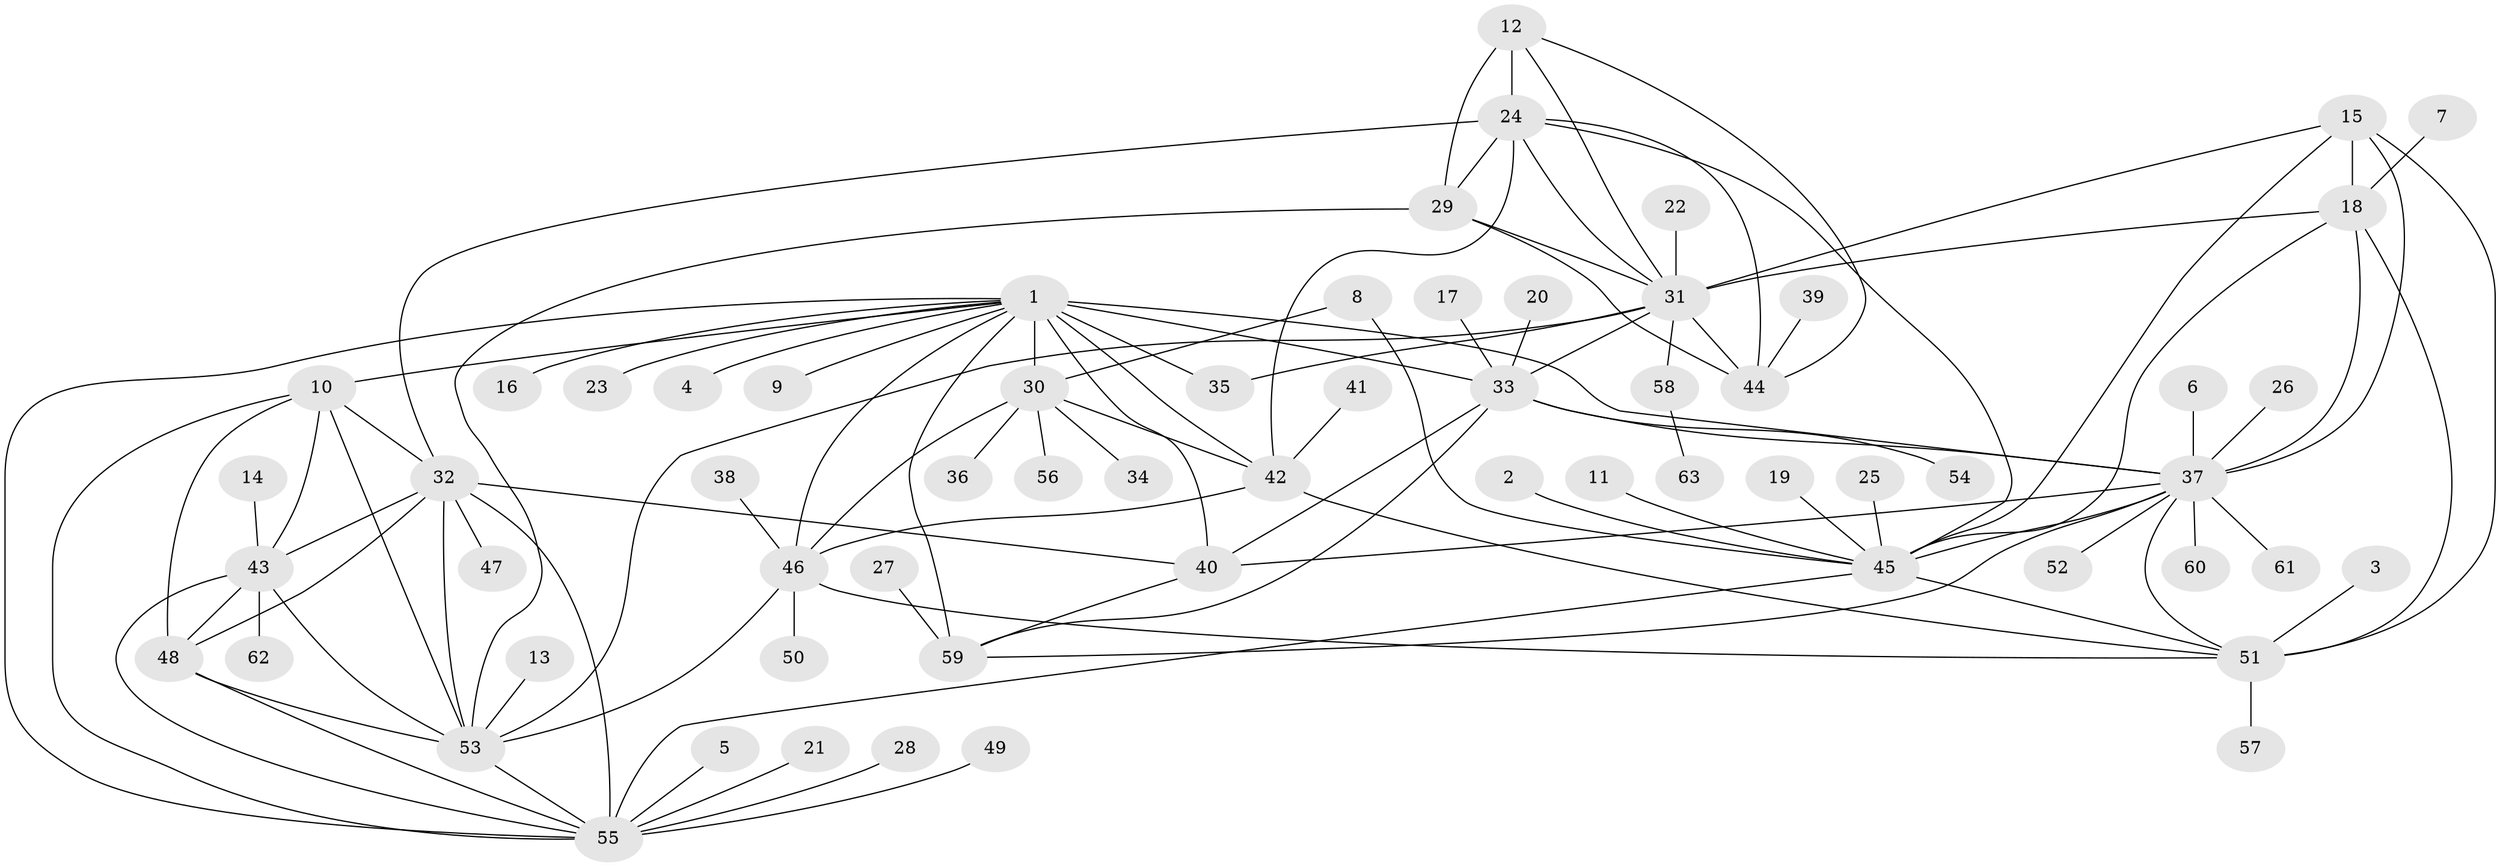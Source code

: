 // original degree distribution, {8: 0.05785123966942149, 7: 0.05785123966942149, 11: 0.01652892561983471, 10: 0.03305785123966942, 9: 0.01652892561983471, 6: 0.04132231404958678, 12: 0.008264462809917356, 13: 0.008264462809917356, 14: 0.008264462809917356, 2: 0.1652892561983471, 1: 0.5619834710743802, 3: 0.01652892561983471, 4: 0.008264462809917356}
// Generated by graph-tools (version 1.1) at 2025/26/03/09/25 03:26:48]
// undirected, 63 vertices, 108 edges
graph export_dot {
graph [start="1"]
  node [color=gray90,style=filled];
  1;
  2;
  3;
  4;
  5;
  6;
  7;
  8;
  9;
  10;
  11;
  12;
  13;
  14;
  15;
  16;
  17;
  18;
  19;
  20;
  21;
  22;
  23;
  24;
  25;
  26;
  27;
  28;
  29;
  30;
  31;
  32;
  33;
  34;
  35;
  36;
  37;
  38;
  39;
  40;
  41;
  42;
  43;
  44;
  45;
  46;
  47;
  48;
  49;
  50;
  51;
  52;
  53;
  54;
  55;
  56;
  57;
  58;
  59;
  60;
  61;
  62;
  63;
  1 -- 4 [weight=1.0];
  1 -- 9 [weight=1.0];
  1 -- 10 [weight=1.0];
  1 -- 16 [weight=1.0];
  1 -- 23 [weight=1.0];
  1 -- 30 [weight=2.0];
  1 -- 33 [weight=1.0];
  1 -- 35 [weight=1.0];
  1 -- 37 [weight=1.0];
  1 -- 40 [weight=2.0];
  1 -- 42 [weight=4.0];
  1 -- 46 [weight=2.0];
  1 -- 55 [weight=1.0];
  1 -- 59 [weight=1.0];
  2 -- 45 [weight=1.0];
  3 -- 51 [weight=1.0];
  5 -- 55 [weight=1.0];
  6 -- 37 [weight=1.0];
  7 -- 18 [weight=1.0];
  8 -- 30 [weight=1.0];
  8 -- 45 [weight=1.0];
  10 -- 32 [weight=1.0];
  10 -- 43 [weight=1.0];
  10 -- 48 [weight=1.0];
  10 -- 53 [weight=1.0];
  10 -- 55 [weight=1.0];
  11 -- 45 [weight=1.0];
  12 -- 24 [weight=1.0];
  12 -- 29 [weight=2.0];
  12 -- 31 [weight=1.0];
  12 -- 44 [weight=1.0];
  13 -- 53 [weight=1.0];
  14 -- 43 [weight=1.0];
  15 -- 18 [weight=2.0];
  15 -- 31 [weight=1.0];
  15 -- 37 [weight=1.0];
  15 -- 45 [weight=1.0];
  15 -- 51 [weight=1.0];
  17 -- 33 [weight=1.0];
  18 -- 31 [weight=1.0];
  18 -- 37 [weight=2.0];
  18 -- 45 [weight=2.0];
  18 -- 51 [weight=2.0];
  19 -- 45 [weight=1.0];
  20 -- 33 [weight=1.0];
  21 -- 55 [weight=1.0];
  22 -- 31 [weight=1.0];
  24 -- 29 [weight=2.0];
  24 -- 31 [weight=1.0];
  24 -- 32 [weight=1.0];
  24 -- 42 [weight=1.0];
  24 -- 44 [weight=1.0];
  24 -- 45 [weight=1.0];
  25 -- 45 [weight=1.0];
  26 -- 37 [weight=1.0];
  27 -- 59 [weight=1.0];
  28 -- 55 [weight=1.0];
  29 -- 31 [weight=2.0];
  29 -- 44 [weight=2.0];
  29 -- 53 [weight=1.0];
  30 -- 34 [weight=1.0];
  30 -- 36 [weight=1.0];
  30 -- 42 [weight=2.0];
  30 -- 46 [weight=1.0];
  30 -- 56 [weight=1.0];
  31 -- 33 [weight=2.0];
  31 -- 35 [weight=1.0];
  31 -- 44 [weight=1.0];
  31 -- 53 [weight=1.0];
  31 -- 58 [weight=1.0];
  32 -- 40 [weight=1.0];
  32 -- 43 [weight=1.0];
  32 -- 47 [weight=1.0];
  32 -- 48 [weight=1.0];
  32 -- 53 [weight=1.0];
  32 -- 55 [weight=1.0];
  33 -- 37 [weight=1.0];
  33 -- 40 [weight=2.0];
  33 -- 54 [weight=1.0];
  33 -- 59 [weight=1.0];
  37 -- 40 [weight=2.0];
  37 -- 45 [weight=1.0];
  37 -- 51 [weight=1.0];
  37 -- 52 [weight=1.0];
  37 -- 59 [weight=1.0];
  37 -- 60 [weight=1.0];
  37 -- 61 [weight=1.0];
  38 -- 46 [weight=1.0];
  39 -- 44 [weight=1.0];
  40 -- 59 [weight=2.0];
  41 -- 42 [weight=1.0];
  42 -- 46 [weight=2.0];
  42 -- 51 [weight=1.0];
  43 -- 48 [weight=1.0];
  43 -- 53 [weight=1.0];
  43 -- 55 [weight=1.0];
  43 -- 62 [weight=1.0];
  45 -- 51 [weight=1.0];
  45 -- 55 [weight=1.0];
  46 -- 50 [weight=1.0];
  46 -- 51 [weight=1.0];
  46 -- 53 [weight=1.0];
  48 -- 53 [weight=1.0];
  48 -- 55 [weight=1.0];
  49 -- 55 [weight=1.0];
  51 -- 57 [weight=1.0];
  53 -- 55 [weight=1.0];
  58 -- 63 [weight=1.0];
}
